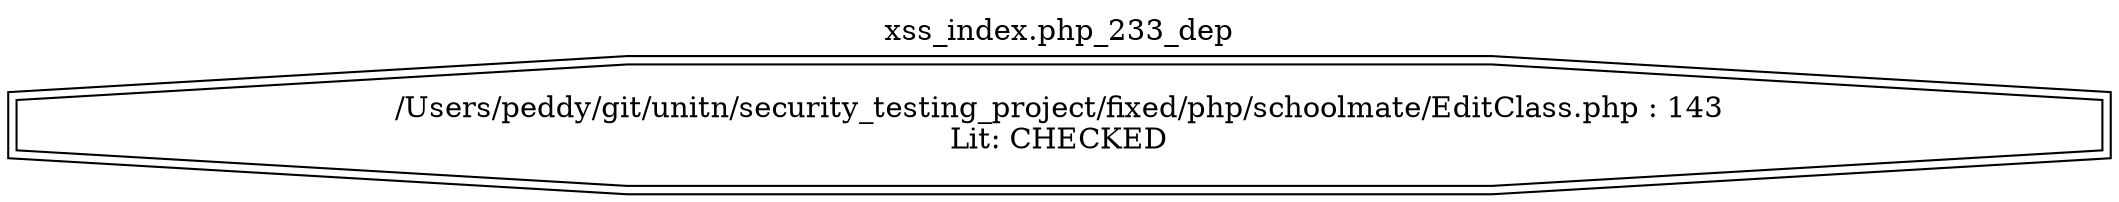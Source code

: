 digraph cfg {
  label="xss_index.php_233_dep";
  labelloc=t;
  n1 [shape=doubleoctagon, label="/Users/peddy/git/unitn/security_testing_project/fixed/php/schoolmate/EditClass.php : 143\nLit: CHECKED\n"];
}
